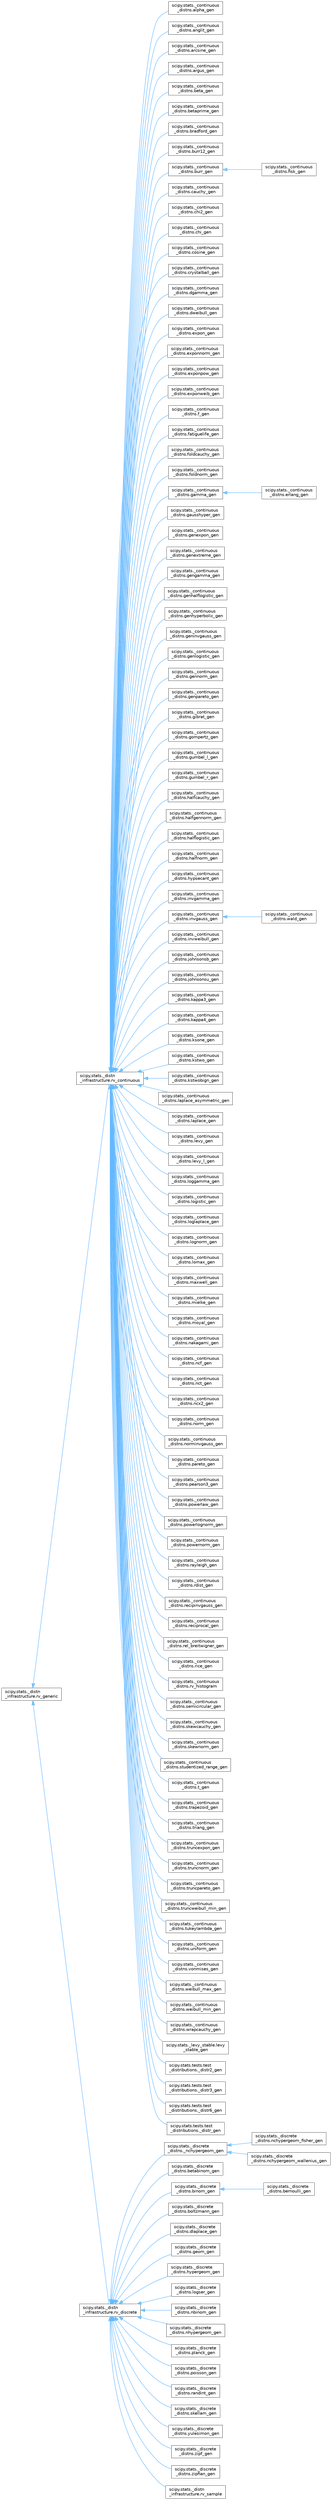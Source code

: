 digraph "Graphical Class Hierarchy"
{
 // LATEX_PDF_SIZE
  bgcolor="transparent";
  edge [fontname=Helvetica,fontsize=10,labelfontname=Helvetica,labelfontsize=10];
  node [fontname=Helvetica,fontsize=10,shape=box,height=0.2,width=0.4];
  rankdir="LR";
  Node0 [id="Node000000",label="scipy.stats._distn\l_infrastructure.rv_generic",height=0.2,width=0.4,color="grey40", fillcolor="white", style="filled",URL="$df/d75/classscipy_1_1stats_1_1__distn__infrastructure_1_1rv__generic.html",tooltip=" "];
  Node0 -> Node1 [id="edge5382_Node000000_Node000001",dir="back",color="steelblue1",style="solid",tooltip=" "];
  Node1 [id="Node000001",label="scipy.stats._distn\l_infrastructure.rv_continuous",height=0.2,width=0.4,color="grey40", fillcolor="white", style="filled",URL="$d8/da5/classscipy_1_1stats_1_1__distn__infrastructure_1_1rv__continuous.html",tooltip=" "];
  Node1 -> Node2 [id="edge5383_Node000001_Node000002",dir="back",color="steelblue1",style="solid",tooltip=" "];
  Node2 [id="Node000002",label="scipy.stats._continuous\l_distns.alpha_gen",height=0.2,width=0.4,color="grey40", fillcolor="white", style="filled",URL="$d4/d88/classscipy_1_1stats_1_1__continuous__distns_1_1alpha__gen.html",tooltip=" "];
  Node1 -> Node3 [id="edge5384_Node000001_Node000003",dir="back",color="steelblue1",style="solid",tooltip=" "];
  Node3 [id="Node000003",label="scipy.stats._continuous\l_distns.anglit_gen",height=0.2,width=0.4,color="grey40", fillcolor="white", style="filled",URL="$d2/d1f/classscipy_1_1stats_1_1__continuous__distns_1_1anglit__gen.html",tooltip=" "];
  Node1 -> Node4 [id="edge5385_Node000001_Node000004",dir="back",color="steelblue1",style="solid",tooltip=" "];
  Node4 [id="Node000004",label="scipy.stats._continuous\l_distns.arcsine_gen",height=0.2,width=0.4,color="grey40", fillcolor="white", style="filled",URL="$d2/da8/classscipy_1_1stats_1_1__continuous__distns_1_1arcsine__gen.html",tooltip=" "];
  Node1 -> Node5 [id="edge5386_Node000001_Node000005",dir="back",color="steelblue1",style="solid",tooltip=" "];
  Node5 [id="Node000005",label="scipy.stats._continuous\l_distns.argus_gen",height=0.2,width=0.4,color="grey40", fillcolor="white", style="filled",URL="$dc/d8a/classscipy_1_1stats_1_1__continuous__distns_1_1argus__gen.html",tooltip=" "];
  Node1 -> Node6 [id="edge5387_Node000001_Node000006",dir="back",color="steelblue1",style="solid",tooltip=" "];
  Node6 [id="Node000006",label="scipy.stats._continuous\l_distns.beta_gen",height=0.2,width=0.4,color="grey40", fillcolor="white", style="filled",URL="$de/d32/classscipy_1_1stats_1_1__continuous__distns_1_1beta__gen.html",tooltip=" "];
  Node1 -> Node7 [id="edge5388_Node000001_Node000007",dir="back",color="steelblue1",style="solid",tooltip=" "];
  Node7 [id="Node000007",label="scipy.stats._continuous\l_distns.betaprime_gen",height=0.2,width=0.4,color="grey40", fillcolor="white", style="filled",URL="$db/d24/classscipy_1_1stats_1_1__continuous__distns_1_1betaprime__gen.html",tooltip=" "];
  Node1 -> Node8 [id="edge5389_Node000001_Node000008",dir="back",color="steelblue1",style="solid",tooltip=" "];
  Node8 [id="Node000008",label="scipy.stats._continuous\l_distns.bradford_gen",height=0.2,width=0.4,color="grey40", fillcolor="white", style="filled",URL="$d3/dcf/classscipy_1_1stats_1_1__continuous__distns_1_1bradford__gen.html",tooltip=" "];
  Node1 -> Node9 [id="edge5390_Node000001_Node000009",dir="back",color="steelblue1",style="solid",tooltip=" "];
  Node9 [id="Node000009",label="scipy.stats._continuous\l_distns.burr12_gen",height=0.2,width=0.4,color="grey40", fillcolor="white", style="filled",URL="$dc/d1e/classscipy_1_1stats_1_1__continuous__distns_1_1burr12__gen.html",tooltip=" "];
  Node1 -> Node10 [id="edge5391_Node000001_Node000010",dir="back",color="steelblue1",style="solid",tooltip=" "];
  Node10 [id="Node000010",label="scipy.stats._continuous\l_distns.burr_gen",height=0.2,width=0.4,color="grey40", fillcolor="white", style="filled",URL="$d1/dbc/classscipy_1_1stats_1_1__continuous__distns_1_1burr__gen.html",tooltip=" "];
  Node10 -> Node11 [id="edge5392_Node000010_Node000011",dir="back",color="steelblue1",style="solid",tooltip=" "];
  Node11 [id="Node000011",label="scipy.stats._continuous\l_distns.fisk_gen",height=0.2,width=0.4,color="grey40", fillcolor="white", style="filled",URL="$dc/dd3/classscipy_1_1stats_1_1__continuous__distns_1_1fisk__gen.html",tooltip=" "];
  Node1 -> Node12 [id="edge5393_Node000001_Node000012",dir="back",color="steelblue1",style="solid",tooltip=" "];
  Node12 [id="Node000012",label="scipy.stats._continuous\l_distns.cauchy_gen",height=0.2,width=0.4,color="grey40", fillcolor="white", style="filled",URL="$dd/d34/classscipy_1_1stats_1_1__continuous__distns_1_1cauchy__gen.html",tooltip=" "];
  Node1 -> Node13 [id="edge5394_Node000001_Node000013",dir="back",color="steelblue1",style="solid",tooltip=" "];
  Node13 [id="Node000013",label="scipy.stats._continuous\l_distns.chi2_gen",height=0.2,width=0.4,color="grey40", fillcolor="white", style="filled",URL="$d1/d83/classscipy_1_1stats_1_1__continuous__distns_1_1chi2__gen.html",tooltip=" "];
  Node1 -> Node14 [id="edge5395_Node000001_Node000014",dir="back",color="steelblue1",style="solid",tooltip=" "];
  Node14 [id="Node000014",label="scipy.stats._continuous\l_distns.chi_gen",height=0.2,width=0.4,color="grey40", fillcolor="white", style="filled",URL="$dc/da4/classscipy_1_1stats_1_1__continuous__distns_1_1chi__gen.html",tooltip=" "];
  Node1 -> Node15 [id="edge5396_Node000001_Node000015",dir="back",color="steelblue1",style="solid",tooltip=" "];
  Node15 [id="Node000015",label="scipy.stats._continuous\l_distns.cosine_gen",height=0.2,width=0.4,color="grey40", fillcolor="white", style="filled",URL="$d0/de1/classscipy_1_1stats_1_1__continuous__distns_1_1cosine__gen.html",tooltip=" "];
  Node1 -> Node16 [id="edge5397_Node000001_Node000016",dir="back",color="steelblue1",style="solid",tooltip=" "];
  Node16 [id="Node000016",label="scipy.stats._continuous\l_distns.crystalball_gen",height=0.2,width=0.4,color="grey40", fillcolor="white", style="filled",URL="$d9/d88/classscipy_1_1stats_1_1__continuous__distns_1_1crystalball__gen.html",tooltip=" "];
  Node1 -> Node17 [id="edge5398_Node000001_Node000017",dir="back",color="steelblue1",style="solid",tooltip=" "];
  Node17 [id="Node000017",label="scipy.stats._continuous\l_distns.dgamma_gen",height=0.2,width=0.4,color="grey40", fillcolor="white", style="filled",URL="$d4/dad/classscipy_1_1stats_1_1__continuous__distns_1_1dgamma__gen.html",tooltip=" "];
  Node1 -> Node18 [id="edge5399_Node000001_Node000018",dir="back",color="steelblue1",style="solid",tooltip=" "];
  Node18 [id="Node000018",label="scipy.stats._continuous\l_distns.dweibull_gen",height=0.2,width=0.4,color="grey40", fillcolor="white", style="filled",URL="$dd/d64/classscipy_1_1stats_1_1__continuous__distns_1_1dweibull__gen.html",tooltip=" "];
  Node1 -> Node19 [id="edge5400_Node000001_Node000019",dir="back",color="steelblue1",style="solid",tooltip=" "];
  Node19 [id="Node000019",label="scipy.stats._continuous\l_distns.expon_gen",height=0.2,width=0.4,color="grey40", fillcolor="white", style="filled",URL="$d4/df6/classscipy_1_1stats_1_1__continuous__distns_1_1expon__gen.html",tooltip=" "];
  Node1 -> Node20 [id="edge5401_Node000001_Node000020",dir="back",color="steelblue1",style="solid",tooltip=" "];
  Node20 [id="Node000020",label="scipy.stats._continuous\l_distns.exponnorm_gen",height=0.2,width=0.4,color="grey40", fillcolor="white", style="filled",URL="$d8/dfb/classscipy_1_1stats_1_1__continuous__distns_1_1exponnorm__gen.html",tooltip=" "];
  Node1 -> Node21 [id="edge5402_Node000001_Node000021",dir="back",color="steelblue1",style="solid",tooltip=" "];
  Node21 [id="Node000021",label="scipy.stats._continuous\l_distns.exponpow_gen",height=0.2,width=0.4,color="grey40", fillcolor="white", style="filled",URL="$d6/d7d/classscipy_1_1stats_1_1__continuous__distns_1_1exponpow__gen.html",tooltip=" "];
  Node1 -> Node22 [id="edge5403_Node000001_Node000022",dir="back",color="steelblue1",style="solid",tooltip=" "];
  Node22 [id="Node000022",label="scipy.stats._continuous\l_distns.exponweib_gen",height=0.2,width=0.4,color="grey40", fillcolor="white", style="filled",URL="$d4/d7e/classscipy_1_1stats_1_1__continuous__distns_1_1exponweib__gen.html",tooltip=" "];
  Node1 -> Node23 [id="edge5404_Node000001_Node000023",dir="back",color="steelblue1",style="solid",tooltip=" "];
  Node23 [id="Node000023",label="scipy.stats._continuous\l_distns.f_gen",height=0.2,width=0.4,color="grey40", fillcolor="white", style="filled",URL="$d3/d41/classscipy_1_1stats_1_1__continuous__distns_1_1f__gen.html",tooltip=" "];
  Node1 -> Node24 [id="edge5405_Node000001_Node000024",dir="back",color="steelblue1",style="solid",tooltip=" "];
  Node24 [id="Node000024",label="scipy.stats._continuous\l_distns.fatiguelife_gen",height=0.2,width=0.4,color="grey40", fillcolor="white", style="filled",URL="$df/d2e/classscipy_1_1stats_1_1__continuous__distns_1_1fatiguelife__gen.html",tooltip=" "];
  Node1 -> Node25 [id="edge5406_Node000001_Node000025",dir="back",color="steelblue1",style="solid",tooltip=" "];
  Node25 [id="Node000025",label="scipy.stats._continuous\l_distns.foldcauchy_gen",height=0.2,width=0.4,color="grey40", fillcolor="white", style="filled",URL="$d8/d7a/classscipy_1_1stats_1_1__continuous__distns_1_1foldcauchy__gen.html",tooltip=" "];
  Node1 -> Node26 [id="edge5407_Node000001_Node000026",dir="back",color="steelblue1",style="solid",tooltip=" "];
  Node26 [id="Node000026",label="scipy.stats._continuous\l_distns.foldnorm_gen",height=0.2,width=0.4,color="grey40", fillcolor="white", style="filled",URL="$d1/dfc/classscipy_1_1stats_1_1__continuous__distns_1_1foldnorm__gen.html",tooltip="Folded Normal abs(Z) where (Z is normal with mu=L and std=S so that c=abs(L)/S)"];
  Node1 -> Node27 [id="edge5408_Node000001_Node000027",dir="back",color="steelblue1",style="solid",tooltip=" "];
  Node27 [id="Node000027",label="scipy.stats._continuous\l_distns.gamma_gen",height=0.2,width=0.4,color="grey40", fillcolor="white", style="filled",URL="$d1/d1c/classscipy_1_1stats_1_1__continuous__distns_1_1gamma__gen.html",tooltip="Gamma (Use MATLAB and MATHEMATICA (b=theta=scale, a=alpha=shape) definition)"];
  Node27 -> Node28 [id="edge5409_Node000027_Node000028",dir="back",color="steelblue1",style="solid",tooltip=" "];
  Node28 [id="Node000028",label="scipy.stats._continuous\l_distns.erlang_gen",height=0.2,width=0.4,color="grey40", fillcolor="white", style="filled",URL="$d7/dfc/classscipy_1_1stats_1_1__continuous__distns_1_1erlang__gen.html",tooltip=" "];
  Node1 -> Node29 [id="edge5410_Node000001_Node000029",dir="back",color="steelblue1",style="solid",tooltip=" "];
  Node29 [id="Node000029",label="scipy.stats._continuous\l_distns.gausshyper_gen",height=0.2,width=0.4,color="grey40", fillcolor="white", style="filled",URL="$dc/d43/classscipy_1_1stats_1_1__continuous__distns_1_1gausshyper__gen.html",tooltip=" "];
  Node1 -> Node30 [id="edge5411_Node000001_Node000030",dir="back",color="steelblue1",style="solid",tooltip=" "];
  Node30 [id="Node000030",label="scipy.stats._continuous\l_distns.genexpon_gen",height=0.2,width=0.4,color="grey40", fillcolor="white", style="filled",URL="$d6/d14/classscipy_1_1stats_1_1__continuous__distns_1_1genexpon__gen.html",tooltip=" "];
  Node1 -> Node31 [id="edge5412_Node000001_Node000031",dir="back",color="steelblue1",style="solid",tooltip=" "];
  Node31 [id="Node000031",label="scipy.stats._continuous\l_distns.genextreme_gen",height=0.2,width=0.4,color="grey40", fillcolor="white", style="filled",URL="$d0/d80/classscipy_1_1stats_1_1__continuous__distns_1_1genextreme__gen.html",tooltip=" "];
  Node1 -> Node32 [id="edge5413_Node000001_Node000032",dir="back",color="steelblue1",style="solid",tooltip=" "];
  Node32 [id="Node000032",label="scipy.stats._continuous\l_distns.gengamma_gen",height=0.2,width=0.4,color="grey40", fillcolor="white", style="filled",URL="$d4/da2/classscipy_1_1stats_1_1__continuous__distns_1_1gengamma__gen.html",tooltip=" "];
  Node1 -> Node33 [id="edge5414_Node000001_Node000033",dir="back",color="steelblue1",style="solid",tooltip=" "];
  Node33 [id="Node000033",label="scipy.stats._continuous\l_distns.genhalflogistic_gen",height=0.2,width=0.4,color="grey40", fillcolor="white", style="filled",URL="$d7/d63/classscipy_1_1stats_1_1__continuous__distns_1_1genhalflogistic__gen.html",tooltip=" "];
  Node1 -> Node34 [id="edge5415_Node000001_Node000034",dir="back",color="steelblue1",style="solid",tooltip=" "];
  Node34 [id="Node000034",label="scipy.stats._continuous\l_distns.genhyperbolic_gen",height=0.2,width=0.4,color="grey40", fillcolor="white", style="filled",URL="$dc/d91/classscipy_1_1stats_1_1__continuous__distns_1_1genhyperbolic__gen.html",tooltip=" "];
  Node1 -> Node35 [id="edge5416_Node000001_Node000035",dir="back",color="steelblue1",style="solid",tooltip=" "];
  Node35 [id="Node000035",label="scipy.stats._continuous\l_distns.geninvgauss_gen",height=0.2,width=0.4,color="grey40", fillcolor="white", style="filled",URL="$dd/d13/classscipy_1_1stats_1_1__continuous__distns_1_1geninvgauss__gen.html",tooltip=" "];
  Node1 -> Node36 [id="edge5417_Node000001_Node000036",dir="back",color="steelblue1",style="solid",tooltip=" "];
  Node36 [id="Node000036",label="scipy.stats._continuous\l_distns.genlogistic_gen",height=0.2,width=0.4,color="grey40", fillcolor="white", style="filled",URL="$dd/da1/classscipy_1_1stats_1_1__continuous__distns_1_1genlogistic__gen.html",tooltip=" "];
  Node1 -> Node37 [id="edge5418_Node000001_Node000037",dir="back",color="steelblue1",style="solid",tooltip=" "];
  Node37 [id="Node000037",label="scipy.stats._continuous\l_distns.gennorm_gen",height=0.2,width=0.4,color="grey40", fillcolor="white", style="filled",URL="$db/dad/classscipy_1_1stats_1_1__continuous__distns_1_1gennorm__gen.html",tooltip=" "];
  Node1 -> Node38 [id="edge5419_Node000001_Node000038",dir="back",color="steelblue1",style="solid",tooltip=" "];
  Node38 [id="Node000038",label="scipy.stats._continuous\l_distns.genpareto_gen",height=0.2,width=0.4,color="grey40", fillcolor="white", style="filled",URL="$d3/d14/classscipy_1_1stats_1_1__continuous__distns_1_1genpareto__gen.html",tooltip=" "];
  Node1 -> Node39 [id="edge5420_Node000001_Node000039",dir="back",color="steelblue1",style="solid",tooltip=" "];
  Node39 [id="Node000039",label="scipy.stats._continuous\l_distns.gibrat_gen",height=0.2,width=0.4,color="grey40", fillcolor="white", style="filled",URL="$d2/d91/classscipy_1_1stats_1_1__continuous__distns_1_1gibrat__gen.html",tooltip=" "];
  Node1 -> Node40 [id="edge5421_Node000001_Node000040",dir="back",color="steelblue1",style="solid",tooltip=" "];
  Node40 [id="Node000040",label="scipy.stats._continuous\l_distns.gompertz_gen",height=0.2,width=0.4,color="grey40", fillcolor="white", style="filled",URL="$dd/db6/classscipy_1_1stats_1_1__continuous__distns_1_1gompertz__gen.html",tooltip=" "];
  Node1 -> Node41 [id="edge5422_Node000001_Node000041",dir="back",color="steelblue1",style="solid",tooltip=" "];
  Node41 [id="Node000041",label="scipy.stats._continuous\l_distns.gumbel_l_gen",height=0.2,width=0.4,color="grey40", fillcolor="white", style="filled",URL="$d5/dab/classscipy_1_1stats_1_1__continuous__distns_1_1gumbel__l__gen.html",tooltip=" "];
  Node1 -> Node42 [id="edge5423_Node000001_Node000042",dir="back",color="steelblue1",style="solid",tooltip=" "];
  Node42 [id="Node000042",label="scipy.stats._continuous\l_distns.gumbel_r_gen",height=0.2,width=0.4,color="grey40", fillcolor="white", style="filled",URL="$d1/db8/classscipy_1_1stats_1_1__continuous__distns_1_1gumbel__r__gen.html",tooltip=" "];
  Node1 -> Node43 [id="edge5424_Node000001_Node000043",dir="back",color="steelblue1",style="solid",tooltip=" "];
  Node43 [id="Node000043",label="scipy.stats._continuous\l_distns.halfcauchy_gen",height=0.2,width=0.4,color="grey40", fillcolor="white", style="filled",URL="$d6/dd4/classscipy_1_1stats_1_1__continuous__distns_1_1halfcauchy__gen.html",tooltip=" "];
  Node1 -> Node44 [id="edge5425_Node000001_Node000044",dir="back",color="steelblue1",style="solid",tooltip=" "];
  Node44 [id="Node000044",label="scipy.stats._continuous\l_distns.halfgennorm_gen",height=0.2,width=0.4,color="grey40", fillcolor="white", style="filled",URL="$dd/dfc/classscipy_1_1stats_1_1__continuous__distns_1_1halfgennorm__gen.html",tooltip=" "];
  Node1 -> Node45 [id="edge5426_Node000001_Node000045",dir="back",color="steelblue1",style="solid",tooltip=" "];
  Node45 [id="Node000045",label="scipy.stats._continuous\l_distns.halflogistic_gen",height=0.2,width=0.4,color="grey40", fillcolor="white", style="filled",URL="$dc/da6/classscipy_1_1stats_1_1__continuous__distns_1_1halflogistic__gen.html",tooltip=" "];
  Node1 -> Node46 [id="edge5427_Node000001_Node000046",dir="back",color="steelblue1",style="solid",tooltip=" "];
  Node46 [id="Node000046",label="scipy.stats._continuous\l_distns.halfnorm_gen",height=0.2,width=0.4,color="grey40", fillcolor="white", style="filled",URL="$d7/d8b/classscipy_1_1stats_1_1__continuous__distns_1_1halfnorm__gen.html",tooltip=" "];
  Node1 -> Node47 [id="edge5428_Node000001_Node000047",dir="back",color="steelblue1",style="solid",tooltip=" "];
  Node47 [id="Node000047",label="scipy.stats._continuous\l_distns.hypsecant_gen",height=0.2,width=0.4,color="grey40", fillcolor="white", style="filled",URL="$dd/d99/classscipy_1_1stats_1_1__continuous__distns_1_1hypsecant__gen.html",tooltip=" "];
  Node1 -> Node48 [id="edge5429_Node000001_Node000048",dir="back",color="steelblue1",style="solid",tooltip=" "];
  Node48 [id="Node000048",label="scipy.stats._continuous\l_distns.invgamma_gen",height=0.2,width=0.4,color="grey40", fillcolor="white", style="filled",URL="$dd/dcf/classscipy_1_1stats_1_1__continuous__distns_1_1invgamma__gen.html",tooltip=" "];
  Node1 -> Node49 [id="edge5430_Node000001_Node000049",dir="back",color="steelblue1",style="solid",tooltip=" "];
  Node49 [id="Node000049",label="scipy.stats._continuous\l_distns.invgauss_gen",height=0.2,width=0.4,color="grey40", fillcolor="white", style="filled",URL="$d2/d3d/classscipy_1_1stats_1_1__continuous__distns_1_1invgauss__gen.html",tooltip=" "];
  Node49 -> Node50 [id="edge5431_Node000049_Node000050",dir="back",color="steelblue1",style="solid",tooltip=" "];
  Node50 [id="Node000050",label="scipy.stats._continuous\l_distns.wald_gen",height=0.2,width=0.4,color="grey40", fillcolor="white", style="filled",URL="$df/d42/classscipy_1_1stats_1_1__continuous__distns_1_1wald__gen.html",tooltip=" "];
  Node1 -> Node51 [id="edge5432_Node000001_Node000051",dir="back",color="steelblue1",style="solid",tooltip=" "];
  Node51 [id="Node000051",label="scipy.stats._continuous\l_distns.invweibull_gen",height=0.2,width=0.4,color="grey40", fillcolor="white", style="filled",URL="$db/dc2/classscipy_1_1stats_1_1__continuous__distns_1_1invweibull__gen.html",tooltip=" "];
  Node1 -> Node52 [id="edge5433_Node000001_Node000052",dir="back",color="steelblue1",style="solid",tooltip=" "];
  Node52 [id="Node000052",label="scipy.stats._continuous\l_distns.johnsonsb_gen",height=0.2,width=0.4,color="grey40", fillcolor="white", style="filled",URL="$db/d57/classscipy_1_1stats_1_1__continuous__distns_1_1johnsonsb__gen.html",tooltip=" "];
  Node1 -> Node53 [id="edge5434_Node000001_Node000053",dir="back",color="steelblue1",style="solid",tooltip=" "];
  Node53 [id="Node000053",label="scipy.stats._continuous\l_distns.johnsonsu_gen",height=0.2,width=0.4,color="grey40", fillcolor="white", style="filled",URL="$de/d7f/classscipy_1_1stats_1_1__continuous__distns_1_1johnsonsu__gen.html",tooltip=" "];
  Node1 -> Node54 [id="edge5435_Node000001_Node000054",dir="back",color="steelblue1",style="solid",tooltip=" "];
  Node54 [id="Node000054",label="scipy.stats._continuous\l_distns.kappa3_gen",height=0.2,width=0.4,color="grey40", fillcolor="white", style="filled",URL="$d2/d0d/classscipy_1_1stats_1_1__continuous__distns_1_1kappa3__gen.html",tooltip=" "];
  Node1 -> Node55 [id="edge5436_Node000001_Node000055",dir="back",color="steelblue1",style="solid",tooltip=" "];
  Node55 [id="Node000055",label="scipy.stats._continuous\l_distns.kappa4_gen",height=0.2,width=0.4,color="grey40", fillcolor="white", style="filled",URL="$df/d99/classscipy_1_1stats_1_1__continuous__distns_1_1kappa4__gen.html",tooltip=" "];
  Node1 -> Node56 [id="edge5437_Node000001_Node000056",dir="back",color="steelblue1",style="solid",tooltip=" "];
  Node56 [id="Node000056",label="scipy.stats._continuous\l_distns.ksone_gen",height=0.2,width=0.4,color="grey40", fillcolor="white", style="filled",URL="$d2/d72/classscipy_1_1stats_1_1__continuous__distns_1_1ksone__gen.html",tooltip=" "];
  Node1 -> Node57 [id="edge5438_Node000001_Node000057",dir="back",color="steelblue1",style="solid",tooltip=" "];
  Node57 [id="Node000057",label="scipy.stats._continuous\l_distns.kstwo_gen",height=0.2,width=0.4,color="grey40", fillcolor="white", style="filled",URL="$dc/da0/classscipy_1_1stats_1_1__continuous__distns_1_1kstwo__gen.html",tooltip=" "];
  Node1 -> Node58 [id="edge5439_Node000001_Node000058",dir="back",color="steelblue1",style="solid",tooltip=" "];
  Node58 [id="Node000058",label="scipy.stats._continuous\l_distns.kstwobign_gen",height=0.2,width=0.4,color="grey40", fillcolor="white", style="filled",URL="$d9/ddb/classscipy_1_1stats_1_1__continuous__distns_1_1kstwobign__gen.html",tooltip=" "];
  Node1 -> Node59 [id="edge5440_Node000001_Node000059",dir="back",color="steelblue1",style="solid",tooltip=" "];
  Node59 [id="Node000059",label="scipy.stats._continuous\l_distns.laplace_asymmetric_gen",height=0.2,width=0.4,color="grey40", fillcolor="white", style="filled",URL="$d1/d3e/classscipy_1_1stats_1_1__continuous__distns_1_1laplace__asymmetric__gen.html",tooltip=" "];
  Node1 -> Node60 [id="edge5441_Node000001_Node000060",dir="back",color="steelblue1",style="solid",tooltip=" "];
  Node60 [id="Node000060",label="scipy.stats._continuous\l_distns.laplace_gen",height=0.2,width=0.4,color="grey40", fillcolor="white", style="filled",URL="$da/d3e/classscipy_1_1stats_1_1__continuous__distns_1_1laplace__gen.html",tooltip=" "];
  Node1 -> Node61 [id="edge5442_Node000001_Node000061",dir="back",color="steelblue1",style="solid",tooltip=" "];
  Node61 [id="Node000061",label="scipy.stats._continuous\l_distns.levy_gen",height=0.2,width=0.4,color="grey40", fillcolor="white", style="filled",URL="$d2/dfe/classscipy_1_1stats_1_1__continuous__distns_1_1levy__gen.html",tooltip=" "];
  Node1 -> Node62 [id="edge5443_Node000001_Node000062",dir="back",color="steelblue1",style="solid",tooltip=" "];
  Node62 [id="Node000062",label="scipy.stats._continuous\l_distns.levy_l_gen",height=0.2,width=0.4,color="grey40", fillcolor="white", style="filled",URL="$dc/dcf/classscipy_1_1stats_1_1__continuous__distns_1_1levy__l__gen.html",tooltip=" "];
  Node1 -> Node63 [id="edge5444_Node000001_Node000063",dir="back",color="steelblue1",style="solid",tooltip=" "];
  Node63 [id="Node000063",label="scipy.stats._continuous\l_distns.loggamma_gen",height=0.2,width=0.4,color="grey40", fillcolor="white", style="filled",URL="$da/d15/classscipy_1_1stats_1_1__continuous__distns_1_1loggamma__gen.html",tooltip=" "];
  Node1 -> Node64 [id="edge5445_Node000001_Node000064",dir="back",color="steelblue1",style="solid",tooltip=" "];
  Node64 [id="Node000064",label="scipy.stats._continuous\l_distns.logistic_gen",height=0.2,width=0.4,color="grey40", fillcolor="white", style="filled",URL="$df/dd5/classscipy_1_1stats_1_1__continuous__distns_1_1logistic__gen.html",tooltip=" "];
  Node1 -> Node65 [id="edge5446_Node000001_Node000065",dir="back",color="steelblue1",style="solid",tooltip=" "];
  Node65 [id="Node000065",label="scipy.stats._continuous\l_distns.loglaplace_gen",height=0.2,width=0.4,color="grey40", fillcolor="white", style="filled",URL="$d7/dd3/classscipy_1_1stats_1_1__continuous__distns_1_1loglaplace__gen.html",tooltip=" "];
  Node1 -> Node66 [id="edge5447_Node000001_Node000066",dir="back",color="steelblue1",style="solid",tooltip=" "];
  Node66 [id="Node000066",label="scipy.stats._continuous\l_distns.lognorm_gen",height=0.2,width=0.4,color="grey40", fillcolor="white", style="filled",URL="$d9/d4f/classscipy_1_1stats_1_1__continuous__distns_1_1lognorm__gen.html",tooltip=" "];
  Node1 -> Node67 [id="edge5448_Node000001_Node000067",dir="back",color="steelblue1",style="solid",tooltip=" "];
  Node67 [id="Node000067",label="scipy.stats._continuous\l_distns.lomax_gen",height=0.2,width=0.4,color="grey40", fillcolor="white", style="filled",URL="$d3/d65/classscipy_1_1stats_1_1__continuous__distns_1_1lomax__gen.html",tooltip=" "];
  Node1 -> Node68 [id="edge5449_Node000001_Node000068",dir="back",color="steelblue1",style="solid",tooltip=" "];
  Node68 [id="Node000068",label="scipy.stats._continuous\l_distns.maxwell_gen",height=0.2,width=0.4,color="grey40", fillcolor="white", style="filled",URL="$d8/d8a/classscipy_1_1stats_1_1__continuous__distns_1_1maxwell__gen.html",tooltip=" "];
  Node1 -> Node69 [id="edge5450_Node000001_Node000069",dir="back",color="steelblue1",style="solid",tooltip=" "];
  Node69 [id="Node000069",label="scipy.stats._continuous\l_distns.mielke_gen",height=0.2,width=0.4,color="grey40", fillcolor="white", style="filled",URL="$d0/df6/classscipy_1_1stats_1_1__continuous__distns_1_1mielke__gen.html",tooltip=" "];
  Node1 -> Node70 [id="edge5451_Node000001_Node000070",dir="back",color="steelblue1",style="solid",tooltip=" "];
  Node70 [id="Node000070",label="scipy.stats._continuous\l_distns.moyal_gen",height=0.2,width=0.4,color="grey40", fillcolor="white", style="filled",URL="$de/df6/classscipy_1_1stats_1_1__continuous__distns_1_1moyal__gen.html",tooltip=" "];
  Node1 -> Node71 [id="edge5452_Node000001_Node000071",dir="back",color="steelblue1",style="solid",tooltip=" "];
  Node71 [id="Node000071",label="scipy.stats._continuous\l_distns.nakagami_gen",height=0.2,width=0.4,color="grey40", fillcolor="white", style="filled",URL="$d3/d96/classscipy_1_1stats_1_1__continuous__distns_1_1nakagami__gen.html",tooltip=" "];
  Node1 -> Node72 [id="edge5453_Node000001_Node000072",dir="back",color="steelblue1",style="solid",tooltip=" "];
  Node72 [id="Node000072",label="scipy.stats._continuous\l_distns.ncf_gen",height=0.2,width=0.4,color="grey40", fillcolor="white", style="filled",URL="$d8/dcc/classscipy_1_1stats_1_1__continuous__distns_1_1ncf__gen.html",tooltip=" "];
  Node1 -> Node73 [id="edge5454_Node000001_Node000073",dir="back",color="steelblue1",style="solid",tooltip=" "];
  Node73 [id="Node000073",label="scipy.stats._continuous\l_distns.nct_gen",height=0.2,width=0.4,color="grey40", fillcolor="white", style="filled",URL="$d7/dd7/classscipy_1_1stats_1_1__continuous__distns_1_1nct__gen.html",tooltip=" "];
  Node1 -> Node74 [id="edge5455_Node000001_Node000074",dir="back",color="steelblue1",style="solid",tooltip=" "];
  Node74 [id="Node000074",label="scipy.stats._continuous\l_distns.ncx2_gen",height=0.2,width=0.4,color="grey40", fillcolor="white", style="filled",URL="$d0/d89/classscipy_1_1stats_1_1__continuous__distns_1_1ncx2__gen.html",tooltip=" "];
  Node1 -> Node75 [id="edge5456_Node000001_Node000075",dir="back",color="steelblue1",style="solid",tooltip=" "];
  Node75 [id="Node000075",label="scipy.stats._continuous\l_distns.norm_gen",height=0.2,width=0.4,color="grey40", fillcolor="white", style="filled",URL="$df/d09/classscipy_1_1stats_1_1__continuous__distns_1_1norm__gen.html",tooltip=" "];
  Node1 -> Node76 [id="edge5457_Node000001_Node000076",dir="back",color="steelblue1",style="solid",tooltip=" "];
  Node76 [id="Node000076",label="scipy.stats._continuous\l_distns.norminvgauss_gen",height=0.2,width=0.4,color="grey40", fillcolor="white", style="filled",URL="$dc/df4/classscipy_1_1stats_1_1__continuous__distns_1_1norminvgauss__gen.html",tooltip=" "];
  Node1 -> Node77 [id="edge5458_Node000001_Node000077",dir="back",color="steelblue1",style="solid",tooltip=" "];
  Node77 [id="Node000077",label="scipy.stats._continuous\l_distns.pareto_gen",height=0.2,width=0.4,color="grey40", fillcolor="white", style="filled",URL="$d2/d6a/classscipy_1_1stats_1_1__continuous__distns_1_1pareto__gen.html",tooltip=" "];
  Node1 -> Node78 [id="edge5459_Node000001_Node000078",dir="back",color="steelblue1",style="solid",tooltip=" "];
  Node78 [id="Node000078",label="scipy.stats._continuous\l_distns.pearson3_gen",height=0.2,width=0.4,color="grey40", fillcolor="white", style="filled",URL="$d4/dd7/classscipy_1_1stats_1_1__continuous__distns_1_1pearson3__gen.html",tooltip=" "];
  Node1 -> Node79 [id="edge5460_Node000001_Node000079",dir="back",color="steelblue1",style="solid",tooltip=" "];
  Node79 [id="Node000079",label="scipy.stats._continuous\l_distns.powerlaw_gen",height=0.2,width=0.4,color="grey40", fillcolor="white", style="filled",URL="$d4/d12/classscipy_1_1stats_1_1__continuous__distns_1_1powerlaw__gen.html",tooltip=" "];
  Node1 -> Node80 [id="edge5461_Node000001_Node000080",dir="back",color="steelblue1",style="solid",tooltip=" "];
  Node80 [id="Node000080",label="scipy.stats._continuous\l_distns.powerlognorm_gen",height=0.2,width=0.4,color="grey40", fillcolor="white", style="filled",URL="$d7/d6f/classscipy_1_1stats_1_1__continuous__distns_1_1powerlognorm__gen.html",tooltip=" "];
  Node1 -> Node81 [id="edge5462_Node000001_Node000081",dir="back",color="steelblue1",style="solid",tooltip=" "];
  Node81 [id="Node000081",label="scipy.stats._continuous\l_distns.powernorm_gen",height=0.2,width=0.4,color="grey40", fillcolor="white", style="filled",URL="$d3/d61/classscipy_1_1stats_1_1__continuous__distns_1_1powernorm__gen.html",tooltip=" "];
  Node1 -> Node82 [id="edge5463_Node000001_Node000082",dir="back",color="steelblue1",style="solid",tooltip=" "];
  Node82 [id="Node000082",label="scipy.stats._continuous\l_distns.rayleigh_gen",height=0.2,width=0.4,color="grey40", fillcolor="white", style="filled",URL="$df/d78/classscipy_1_1stats_1_1__continuous__distns_1_1rayleigh__gen.html",tooltip=" "];
  Node1 -> Node83 [id="edge5464_Node000001_Node000083",dir="back",color="steelblue1",style="solid",tooltip=" "];
  Node83 [id="Node000083",label="scipy.stats._continuous\l_distns.rdist_gen",height=0.2,width=0.4,color="grey40", fillcolor="white", style="filled",URL="$d1/db6/classscipy_1_1stats_1_1__continuous__distns_1_1rdist__gen.html",tooltip=" "];
  Node1 -> Node84 [id="edge5465_Node000001_Node000084",dir="back",color="steelblue1",style="solid",tooltip=" "];
  Node84 [id="Node000084",label="scipy.stats._continuous\l_distns.recipinvgauss_gen",height=0.2,width=0.4,color="grey40", fillcolor="white", style="filled",URL="$db/d63/classscipy_1_1stats_1_1__continuous__distns_1_1recipinvgauss__gen.html",tooltip=" "];
  Node1 -> Node85 [id="edge5466_Node000001_Node000085",dir="back",color="steelblue1",style="solid",tooltip=" "];
  Node85 [id="Node000085",label="scipy.stats._continuous\l_distns.reciprocal_gen",height=0.2,width=0.4,color="grey40", fillcolor="white", style="filled",URL="$de/d99/classscipy_1_1stats_1_1__continuous__distns_1_1reciprocal__gen.html",tooltip=" "];
  Node1 -> Node86 [id="edge5467_Node000001_Node000086",dir="back",color="steelblue1",style="solid",tooltip=" "];
  Node86 [id="Node000086",label="scipy.stats._continuous\l_distns.rel_breitwigner_gen",height=0.2,width=0.4,color="grey40", fillcolor="white", style="filled",URL="$da/db8/classscipy_1_1stats_1_1__continuous__distns_1_1rel__breitwigner__gen.html",tooltip=" "];
  Node1 -> Node87 [id="edge5468_Node000001_Node000087",dir="back",color="steelblue1",style="solid",tooltip=" "];
  Node87 [id="Node000087",label="scipy.stats._continuous\l_distns.rice_gen",height=0.2,width=0.4,color="grey40", fillcolor="white", style="filled",URL="$d8/dd6/classscipy_1_1stats_1_1__continuous__distns_1_1rice__gen.html",tooltip=" "];
  Node1 -> Node88 [id="edge5469_Node000001_Node000088",dir="back",color="steelblue1",style="solid",tooltip=" "];
  Node88 [id="Node000088",label="scipy.stats._continuous\l_distns.rv_histogram",height=0.2,width=0.4,color="grey40", fillcolor="white", style="filled",URL="$de/dec/classscipy_1_1stats_1_1__continuous__distns_1_1rv__histogram.html",tooltip=" "];
  Node1 -> Node89 [id="edge5470_Node000001_Node000089",dir="back",color="steelblue1",style="solid",tooltip=" "];
  Node89 [id="Node000089",label="scipy.stats._continuous\l_distns.semicircular_gen",height=0.2,width=0.4,color="grey40", fillcolor="white", style="filled",URL="$d5/dbe/classscipy_1_1stats_1_1__continuous__distns_1_1semicircular__gen.html",tooltip=" "];
  Node1 -> Node90 [id="edge5471_Node000001_Node000090",dir="back",color="steelblue1",style="solid",tooltip=" "];
  Node90 [id="Node000090",label="scipy.stats._continuous\l_distns.skewcauchy_gen",height=0.2,width=0.4,color="grey40", fillcolor="white", style="filled",URL="$de/d8e/classscipy_1_1stats_1_1__continuous__distns_1_1skewcauchy__gen.html",tooltip=" "];
  Node1 -> Node91 [id="edge5472_Node000001_Node000091",dir="back",color="steelblue1",style="solid",tooltip=" "];
  Node91 [id="Node000091",label="scipy.stats._continuous\l_distns.skewnorm_gen",height=0.2,width=0.4,color="grey40", fillcolor="white", style="filled",URL="$d8/d09/classscipy_1_1stats_1_1__continuous__distns_1_1skewnorm__gen.html",tooltip=" "];
  Node1 -> Node92 [id="edge5473_Node000001_Node000092",dir="back",color="steelblue1",style="solid",tooltip=" "];
  Node92 [id="Node000092",label="scipy.stats._continuous\l_distns.studentized_range_gen",height=0.2,width=0.4,color="grey40", fillcolor="white", style="filled",URL="$d0/d6c/classscipy_1_1stats_1_1__continuous__distns_1_1studentized__range__gen.html",tooltip=" "];
  Node1 -> Node93 [id="edge5474_Node000001_Node000093",dir="back",color="steelblue1",style="solid",tooltip=" "];
  Node93 [id="Node000093",label="scipy.stats._continuous\l_distns.t_gen",height=0.2,width=0.4,color="grey40", fillcolor="white", style="filled",URL="$de/d21/classscipy_1_1stats_1_1__continuous__distns_1_1t__gen.html",tooltip=" "];
  Node1 -> Node94 [id="edge5475_Node000001_Node000094",dir="back",color="steelblue1",style="solid",tooltip=" "];
  Node94 [id="Node000094",label="scipy.stats._continuous\l_distns.trapezoid_gen",height=0.2,width=0.4,color="grey40", fillcolor="white", style="filled",URL="$d4/d5f/classscipy_1_1stats_1_1__continuous__distns_1_1trapezoid__gen.html",tooltip=" "];
  Node1 -> Node95 [id="edge5476_Node000001_Node000095",dir="back",color="steelblue1",style="solid",tooltip=" "];
  Node95 [id="Node000095",label="scipy.stats._continuous\l_distns.triang_gen",height=0.2,width=0.4,color="grey40", fillcolor="white", style="filled",URL="$d1/d5d/classscipy_1_1stats_1_1__continuous__distns_1_1triang__gen.html",tooltip=" "];
  Node1 -> Node96 [id="edge5477_Node000001_Node000096",dir="back",color="steelblue1",style="solid",tooltip=" "];
  Node96 [id="Node000096",label="scipy.stats._continuous\l_distns.truncexpon_gen",height=0.2,width=0.4,color="grey40", fillcolor="white", style="filled",URL="$d2/d02/classscipy_1_1stats_1_1__continuous__distns_1_1truncexpon__gen.html",tooltip=" "];
  Node1 -> Node97 [id="edge5478_Node000001_Node000097",dir="back",color="steelblue1",style="solid",tooltip=" "];
  Node97 [id="Node000097",label="scipy.stats._continuous\l_distns.truncnorm_gen",height=0.2,width=0.4,color="grey40", fillcolor="white", style="filled",URL="$df/dcf/classscipy_1_1stats_1_1__continuous__distns_1_1truncnorm__gen.html",tooltip=" "];
  Node1 -> Node98 [id="edge5479_Node000001_Node000098",dir="back",color="steelblue1",style="solid",tooltip=" "];
  Node98 [id="Node000098",label="scipy.stats._continuous\l_distns.truncpareto_gen",height=0.2,width=0.4,color="grey40", fillcolor="white", style="filled",URL="$d3/d29/classscipy_1_1stats_1_1__continuous__distns_1_1truncpareto__gen.html",tooltip=" "];
  Node1 -> Node99 [id="edge5480_Node000001_Node000099",dir="back",color="steelblue1",style="solid",tooltip=" "];
  Node99 [id="Node000099",label="scipy.stats._continuous\l_distns.truncweibull_min_gen",height=0.2,width=0.4,color="grey40", fillcolor="white", style="filled",URL="$d5/d68/classscipy_1_1stats_1_1__continuous__distns_1_1truncweibull__min__gen.html",tooltip=" "];
  Node1 -> Node100 [id="edge5481_Node000001_Node000100",dir="back",color="steelblue1",style="solid",tooltip=" "];
  Node100 [id="Node000100",label="scipy.stats._continuous\l_distns.tukeylambda_gen",height=0.2,width=0.4,color="grey40", fillcolor="white", style="filled",URL="$d8/d41/classscipy_1_1stats_1_1__continuous__distns_1_1tukeylambda__gen.html",tooltip=" "];
  Node1 -> Node101 [id="edge5482_Node000001_Node000101",dir="back",color="steelblue1",style="solid",tooltip=" "];
  Node101 [id="Node000101",label="scipy.stats._continuous\l_distns.uniform_gen",height=0.2,width=0.4,color="grey40", fillcolor="white", style="filled",URL="$da/d6d/classscipy_1_1stats_1_1__continuous__distns_1_1uniform__gen.html",tooltip=" "];
  Node1 -> Node102 [id="edge5483_Node000001_Node000102",dir="back",color="steelblue1",style="solid",tooltip=" "];
  Node102 [id="Node000102",label="scipy.stats._continuous\l_distns.vonmises_gen",height=0.2,width=0.4,color="grey40", fillcolor="white", style="filled",URL="$db/d9a/classscipy_1_1stats_1_1__continuous__distns_1_1vonmises__gen.html",tooltip=" "];
  Node1 -> Node103 [id="edge5484_Node000001_Node000103",dir="back",color="steelblue1",style="solid",tooltip=" "];
  Node103 [id="Node000103",label="scipy.stats._continuous\l_distns.weibull_max_gen",height=0.2,width=0.4,color="grey40", fillcolor="white", style="filled",URL="$dc/dc4/classscipy_1_1stats_1_1__continuous__distns_1_1weibull__max__gen.html",tooltip=" "];
  Node1 -> Node104 [id="edge5485_Node000001_Node000104",dir="back",color="steelblue1",style="solid",tooltip=" "];
  Node104 [id="Node000104",label="scipy.stats._continuous\l_distns.weibull_min_gen",height=0.2,width=0.4,color="grey40", fillcolor="white", style="filled",URL="$dd/d0c/classscipy_1_1stats_1_1__continuous__distns_1_1weibull__min__gen.html",tooltip=" "];
  Node1 -> Node105 [id="edge5486_Node000001_Node000105",dir="back",color="steelblue1",style="solid",tooltip=" "];
  Node105 [id="Node000105",label="scipy.stats._continuous\l_distns.wrapcauchy_gen",height=0.2,width=0.4,color="grey40", fillcolor="white", style="filled",URL="$d1/dff/classscipy_1_1stats_1_1__continuous__distns_1_1wrapcauchy__gen.html",tooltip=" "];
  Node1 -> Node106 [id="edge5487_Node000001_Node000106",dir="back",color="steelblue1",style="solid",tooltip=" "];
  Node106 [id="Node000106",label="scipy.stats._levy_stable.levy\l_stable_gen",height=0.2,width=0.4,color="grey40", fillcolor="white", style="filled",URL="$d4/d72/classscipy_1_1stats_1_1__levy__stable_1_1levy__stable__gen.html",tooltip=" "];
  Node1 -> Node107 [id="edge5488_Node000001_Node000107",dir="back",color="steelblue1",style="solid",tooltip=" "];
  Node107 [id="Node000107",label="scipy.stats.tests.test\l_distributions._distr2_gen",height=0.2,width=0.4,color="grey40", fillcolor="white", style="filled",URL="$db/daf/classscipy_1_1stats_1_1tests_1_1test__distributions_1_1__distr2__gen.html",tooltip=" "];
  Node1 -> Node108 [id="edge5489_Node000001_Node000108",dir="back",color="steelblue1",style="solid",tooltip=" "];
  Node108 [id="Node000108",label="scipy.stats.tests.test\l_distributions._distr3_gen",height=0.2,width=0.4,color="grey40", fillcolor="white", style="filled",URL="$dd/ddf/classscipy_1_1stats_1_1tests_1_1test__distributions_1_1__distr3__gen.html",tooltip=" "];
  Node1 -> Node109 [id="edge5490_Node000001_Node000109",dir="back",color="steelblue1",style="solid",tooltip=" "];
  Node109 [id="Node000109",label="scipy.stats.tests.test\l_distributions._distr6_gen",height=0.2,width=0.4,color="grey40", fillcolor="white", style="filled",URL="$df/d98/classscipy_1_1stats_1_1tests_1_1test__distributions_1_1__distr6__gen.html",tooltip=" "];
  Node1 -> Node110 [id="edge5491_Node000001_Node000110",dir="back",color="steelblue1",style="solid",tooltip=" "];
  Node110 [id="Node000110",label="scipy.stats.tests.test\l_distributions._distr_gen",height=0.2,width=0.4,color="grey40", fillcolor="white", style="filled",URL="$d3/de5/classscipy_1_1stats_1_1tests_1_1test__distributions_1_1__distr__gen.html",tooltip=" "];
  Node0 -> Node111 [id="edge5492_Node000000_Node000111",dir="back",color="steelblue1",style="solid",tooltip=" "];
  Node111 [id="Node000111",label="scipy.stats._distn\l_infrastructure.rv_discrete",height=0.2,width=0.4,color="grey40", fillcolor="white", style="filled",URL="$d5/d22/classscipy_1_1stats_1_1__distn__infrastructure_1_1rv__discrete.html",tooltip=" "];
  Node111 -> Node112 [id="edge5493_Node000111_Node000112",dir="back",color="steelblue1",style="solid",tooltip=" "];
  Node112 [id="Node000112",label="scipy.stats._discrete\l_distns._nchypergeom_gen",height=0.2,width=0.4,color="grey40", fillcolor="white", style="filled",URL="$d1/df8/classscipy_1_1stats_1_1__discrete__distns_1_1__nchypergeom__gen.html",tooltip=" "];
  Node112 -> Node113 [id="edge5494_Node000112_Node000113",dir="back",color="steelblue1",style="solid",tooltip=" "];
  Node113 [id="Node000113",label="scipy.stats._discrete\l_distns.nchypergeom_fisher_gen",height=0.2,width=0.4,color="grey40", fillcolor="white", style="filled",URL="$d1/dca/classscipy_1_1stats_1_1__discrete__distns_1_1nchypergeom__fisher__gen.html",tooltip=" "];
  Node112 -> Node114 [id="edge5495_Node000112_Node000114",dir="back",color="steelblue1",style="solid",tooltip=" "];
  Node114 [id="Node000114",label="scipy.stats._discrete\l_distns.nchypergeom_wallenius_gen",height=0.2,width=0.4,color="grey40", fillcolor="white", style="filled",URL="$d2/d3d/classscipy_1_1stats_1_1__discrete__distns_1_1nchypergeom__wallenius__gen.html",tooltip=" "];
  Node111 -> Node115 [id="edge5496_Node000111_Node000115",dir="back",color="steelblue1",style="solid",tooltip=" "];
  Node115 [id="Node000115",label="scipy.stats._discrete\l_distns.betabinom_gen",height=0.2,width=0.4,color="grey40", fillcolor="white", style="filled",URL="$d3/d5c/classscipy_1_1stats_1_1__discrete__distns_1_1betabinom__gen.html",tooltip=" "];
  Node111 -> Node116 [id="edge5497_Node000111_Node000116",dir="back",color="steelblue1",style="solid",tooltip=" "];
  Node116 [id="Node000116",label="scipy.stats._discrete\l_distns.binom_gen",height=0.2,width=0.4,color="grey40", fillcolor="white", style="filled",URL="$d7/da2/classscipy_1_1stats_1_1__discrete__distns_1_1binom__gen.html",tooltip=" "];
  Node116 -> Node117 [id="edge5498_Node000116_Node000117",dir="back",color="steelblue1",style="solid",tooltip=" "];
  Node117 [id="Node000117",label="scipy.stats._discrete\l_distns.bernoulli_gen",height=0.2,width=0.4,color="grey40", fillcolor="white", style="filled",URL="$d0/d6a/classscipy_1_1stats_1_1__discrete__distns_1_1bernoulli__gen.html",tooltip=" "];
  Node111 -> Node118 [id="edge5499_Node000111_Node000118",dir="back",color="steelblue1",style="solid",tooltip=" "];
  Node118 [id="Node000118",label="scipy.stats._discrete\l_distns.boltzmann_gen",height=0.2,width=0.4,color="grey40", fillcolor="white", style="filled",URL="$d9/da6/classscipy_1_1stats_1_1__discrete__distns_1_1boltzmann__gen.html",tooltip=" "];
  Node111 -> Node119 [id="edge5500_Node000111_Node000119",dir="back",color="steelblue1",style="solid",tooltip=" "];
  Node119 [id="Node000119",label="scipy.stats._discrete\l_distns.dlaplace_gen",height=0.2,width=0.4,color="grey40", fillcolor="white", style="filled",URL="$d6/d20/classscipy_1_1stats_1_1__discrete__distns_1_1dlaplace__gen.html",tooltip=" "];
  Node111 -> Node120 [id="edge5501_Node000111_Node000120",dir="back",color="steelblue1",style="solid",tooltip=" "];
  Node120 [id="Node000120",label="scipy.stats._discrete\l_distns.geom_gen",height=0.2,width=0.4,color="grey40", fillcolor="white", style="filled",URL="$d1/d1b/classscipy_1_1stats_1_1__discrete__distns_1_1geom__gen.html",tooltip=" "];
  Node111 -> Node121 [id="edge5502_Node000111_Node000121",dir="back",color="steelblue1",style="solid",tooltip=" "];
  Node121 [id="Node000121",label="scipy.stats._discrete\l_distns.hypergeom_gen",height=0.2,width=0.4,color="grey40", fillcolor="white", style="filled",URL="$d5/d3b/classscipy_1_1stats_1_1__discrete__distns_1_1hypergeom__gen.html",tooltip=" "];
  Node111 -> Node122 [id="edge5503_Node000111_Node000122",dir="back",color="steelblue1",style="solid",tooltip=" "];
  Node122 [id="Node000122",label="scipy.stats._discrete\l_distns.logser_gen",height=0.2,width=0.4,color="grey40", fillcolor="white", style="filled",URL="$d5/dac/classscipy_1_1stats_1_1__discrete__distns_1_1logser__gen.html",tooltip=" "];
  Node111 -> Node123 [id="edge5504_Node000111_Node000123",dir="back",color="steelblue1",style="solid",tooltip=" "];
  Node123 [id="Node000123",label="scipy.stats._discrete\l_distns.nbinom_gen",height=0.2,width=0.4,color="grey40", fillcolor="white", style="filled",URL="$dd/df1/classscipy_1_1stats_1_1__discrete__distns_1_1nbinom__gen.html",tooltip=" "];
  Node111 -> Node124 [id="edge5505_Node000111_Node000124",dir="back",color="steelblue1",style="solid",tooltip=" "];
  Node124 [id="Node000124",label="scipy.stats._discrete\l_distns.nhypergeom_gen",height=0.2,width=0.4,color="grey40", fillcolor="white", style="filled",URL="$d0/d48/classscipy_1_1stats_1_1__discrete__distns_1_1nhypergeom__gen.html",tooltip=" "];
  Node111 -> Node125 [id="edge5506_Node000111_Node000125",dir="back",color="steelblue1",style="solid",tooltip=" "];
  Node125 [id="Node000125",label="scipy.stats._discrete\l_distns.planck_gen",height=0.2,width=0.4,color="grey40", fillcolor="white", style="filled",URL="$dc/d78/classscipy_1_1stats_1_1__discrete__distns_1_1planck__gen.html",tooltip=" "];
  Node111 -> Node126 [id="edge5507_Node000111_Node000126",dir="back",color="steelblue1",style="solid",tooltip=" "];
  Node126 [id="Node000126",label="scipy.stats._discrete\l_distns.poisson_gen",height=0.2,width=0.4,color="grey40", fillcolor="white", style="filled",URL="$d3/d49/classscipy_1_1stats_1_1__discrete__distns_1_1poisson__gen.html",tooltip=" "];
  Node111 -> Node127 [id="edge5508_Node000111_Node000127",dir="back",color="steelblue1",style="solid",tooltip=" "];
  Node127 [id="Node000127",label="scipy.stats._discrete\l_distns.randint_gen",height=0.2,width=0.4,color="grey40", fillcolor="white", style="filled",URL="$df/d6c/classscipy_1_1stats_1_1__discrete__distns_1_1randint__gen.html",tooltip=" "];
  Node111 -> Node128 [id="edge5509_Node000111_Node000128",dir="back",color="steelblue1",style="solid",tooltip=" "];
  Node128 [id="Node000128",label="scipy.stats._discrete\l_distns.skellam_gen",height=0.2,width=0.4,color="grey40", fillcolor="white", style="filled",URL="$d1/dfb/classscipy_1_1stats_1_1__discrete__distns_1_1skellam__gen.html",tooltip=" "];
  Node111 -> Node129 [id="edge5510_Node000111_Node000129",dir="back",color="steelblue1",style="solid",tooltip=" "];
  Node129 [id="Node000129",label="scipy.stats._discrete\l_distns.yulesimon_gen",height=0.2,width=0.4,color="grey40", fillcolor="white", style="filled",URL="$df/d67/classscipy_1_1stats_1_1__discrete__distns_1_1yulesimon__gen.html",tooltip=" "];
  Node111 -> Node130 [id="edge5511_Node000111_Node000130",dir="back",color="steelblue1",style="solid",tooltip=" "];
  Node130 [id="Node000130",label="scipy.stats._discrete\l_distns.zipf_gen",height=0.2,width=0.4,color="grey40", fillcolor="white", style="filled",URL="$d3/d25/classscipy_1_1stats_1_1__discrete__distns_1_1zipf__gen.html",tooltip=" "];
  Node111 -> Node131 [id="edge5512_Node000111_Node000131",dir="back",color="steelblue1",style="solid",tooltip=" "];
  Node131 [id="Node000131",label="scipy.stats._discrete\l_distns.zipfian_gen",height=0.2,width=0.4,color="grey40", fillcolor="white", style="filled",URL="$d6/d17/classscipy_1_1stats_1_1__discrete__distns_1_1zipfian__gen.html",tooltip=" "];
  Node111 -> Node132 [id="edge5513_Node000111_Node000132",dir="back",color="steelblue1",style="solid",tooltip=" "];
  Node132 [id="Node000132",label="scipy.stats._distn\l_infrastructure.rv_sample",height=0.2,width=0.4,color="grey40", fillcolor="white", style="filled",URL="$dd/d06/classscipy_1_1stats_1_1__distn__infrastructure_1_1rv__sample.html",tooltip=" "];
}
